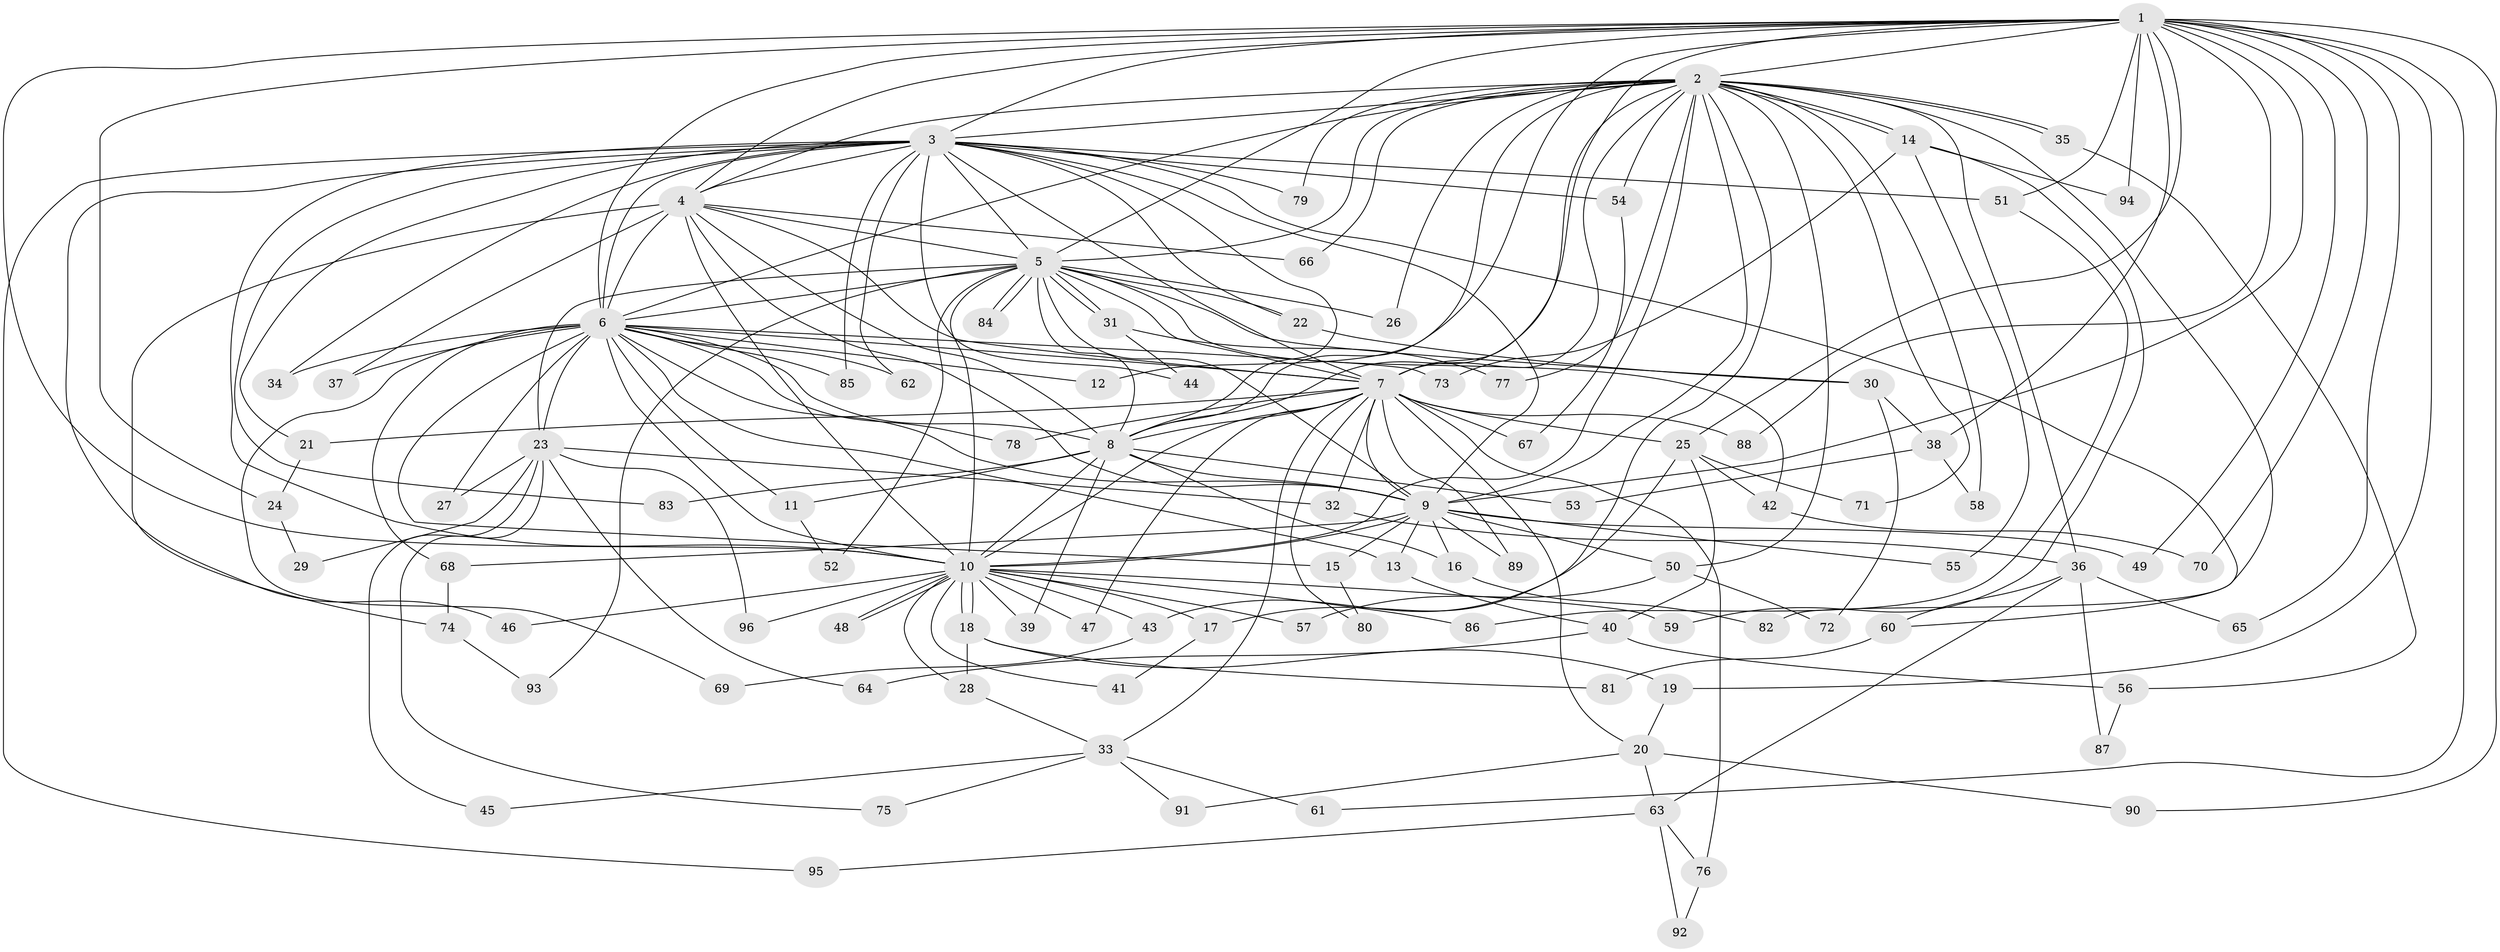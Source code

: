 // coarse degree distribution, {19: 0.014925373134328358, 10: 0.014925373134328358, 33: 0.014925373134328358, 2: 0.5671641791044776, 3: 0.11940298507462686, 5: 0.04477611940298507, 7: 0.014925373134328358, 4: 0.07462686567164178, 1: 0.1044776119402985, 6: 0.014925373134328358, 23: 0.014925373134328358}
// Generated by graph-tools (version 1.1) at 2025/49/03/04/25 21:49:53]
// undirected, 96 vertices, 217 edges
graph export_dot {
graph [start="1"]
  node [color=gray90,style=filled];
  1;
  2;
  3;
  4;
  5;
  6;
  7;
  8;
  9;
  10;
  11;
  12;
  13;
  14;
  15;
  16;
  17;
  18;
  19;
  20;
  21;
  22;
  23;
  24;
  25;
  26;
  27;
  28;
  29;
  30;
  31;
  32;
  33;
  34;
  35;
  36;
  37;
  38;
  39;
  40;
  41;
  42;
  43;
  44;
  45;
  46;
  47;
  48;
  49;
  50;
  51;
  52;
  53;
  54;
  55;
  56;
  57;
  58;
  59;
  60;
  61;
  62;
  63;
  64;
  65;
  66;
  67;
  68;
  69;
  70;
  71;
  72;
  73;
  74;
  75;
  76;
  77;
  78;
  79;
  80;
  81;
  82;
  83;
  84;
  85;
  86;
  87;
  88;
  89;
  90;
  91;
  92;
  93;
  94;
  95;
  96;
  1 -- 2;
  1 -- 3;
  1 -- 4;
  1 -- 5;
  1 -- 6;
  1 -- 7;
  1 -- 8;
  1 -- 9;
  1 -- 10;
  1 -- 19;
  1 -- 24;
  1 -- 25;
  1 -- 38;
  1 -- 49;
  1 -- 51;
  1 -- 61;
  1 -- 65;
  1 -- 70;
  1 -- 88;
  1 -- 90;
  1 -- 94;
  2 -- 3;
  2 -- 4;
  2 -- 5;
  2 -- 6;
  2 -- 7;
  2 -- 8;
  2 -- 9;
  2 -- 10;
  2 -- 12;
  2 -- 14;
  2 -- 14;
  2 -- 17;
  2 -- 26;
  2 -- 35;
  2 -- 35;
  2 -- 36;
  2 -- 50;
  2 -- 54;
  2 -- 58;
  2 -- 66;
  2 -- 71;
  2 -- 77;
  2 -- 79;
  2 -- 82;
  3 -- 4;
  3 -- 5;
  3 -- 6;
  3 -- 7;
  3 -- 8;
  3 -- 9;
  3 -- 10;
  3 -- 21;
  3 -- 22;
  3 -- 34;
  3 -- 44;
  3 -- 46;
  3 -- 51;
  3 -- 54;
  3 -- 60;
  3 -- 62;
  3 -- 79;
  3 -- 83;
  3 -- 85;
  3 -- 95;
  4 -- 5;
  4 -- 6;
  4 -- 7;
  4 -- 8;
  4 -- 9;
  4 -- 10;
  4 -- 37;
  4 -- 66;
  4 -- 74;
  5 -- 6;
  5 -- 7;
  5 -- 8;
  5 -- 9;
  5 -- 10;
  5 -- 22;
  5 -- 23;
  5 -- 26;
  5 -- 30;
  5 -- 31;
  5 -- 31;
  5 -- 42;
  5 -- 52;
  5 -- 84;
  5 -- 84;
  5 -- 93;
  6 -- 7;
  6 -- 8;
  6 -- 9;
  6 -- 10;
  6 -- 11;
  6 -- 12;
  6 -- 13;
  6 -- 15;
  6 -- 23;
  6 -- 27;
  6 -- 34;
  6 -- 37;
  6 -- 62;
  6 -- 68;
  6 -- 69;
  6 -- 73;
  6 -- 78;
  6 -- 85;
  7 -- 8;
  7 -- 9;
  7 -- 10;
  7 -- 20;
  7 -- 21;
  7 -- 25;
  7 -- 32;
  7 -- 33;
  7 -- 47;
  7 -- 67;
  7 -- 76;
  7 -- 78;
  7 -- 80;
  7 -- 88;
  7 -- 89;
  8 -- 9;
  8 -- 10;
  8 -- 11;
  8 -- 16;
  8 -- 39;
  8 -- 53;
  8 -- 83;
  9 -- 10;
  9 -- 13;
  9 -- 15;
  9 -- 16;
  9 -- 49;
  9 -- 50;
  9 -- 55;
  9 -- 68;
  9 -- 89;
  10 -- 17;
  10 -- 18;
  10 -- 18;
  10 -- 28;
  10 -- 39;
  10 -- 41;
  10 -- 43;
  10 -- 46;
  10 -- 47;
  10 -- 48;
  10 -- 48;
  10 -- 57;
  10 -- 59;
  10 -- 86;
  10 -- 96;
  11 -- 52;
  13 -- 40;
  14 -- 55;
  14 -- 59;
  14 -- 73;
  14 -- 94;
  15 -- 80;
  16 -- 82;
  17 -- 41;
  18 -- 19;
  18 -- 28;
  18 -- 81;
  19 -- 20;
  20 -- 63;
  20 -- 90;
  20 -- 91;
  21 -- 24;
  22 -- 30;
  23 -- 27;
  23 -- 29;
  23 -- 32;
  23 -- 45;
  23 -- 64;
  23 -- 75;
  23 -- 96;
  24 -- 29;
  25 -- 40;
  25 -- 42;
  25 -- 43;
  25 -- 71;
  28 -- 33;
  30 -- 38;
  30 -- 72;
  31 -- 44;
  31 -- 77;
  32 -- 36;
  33 -- 45;
  33 -- 61;
  33 -- 75;
  33 -- 91;
  35 -- 56;
  36 -- 60;
  36 -- 63;
  36 -- 65;
  36 -- 87;
  38 -- 53;
  38 -- 58;
  40 -- 56;
  40 -- 64;
  42 -- 70;
  43 -- 69;
  50 -- 57;
  50 -- 72;
  51 -- 86;
  54 -- 67;
  56 -- 87;
  60 -- 81;
  63 -- 76;
  63 -- 92;
  63 -- 95;
  68 -- 74;
  74 -- 93;
  76 -- 92;
}
